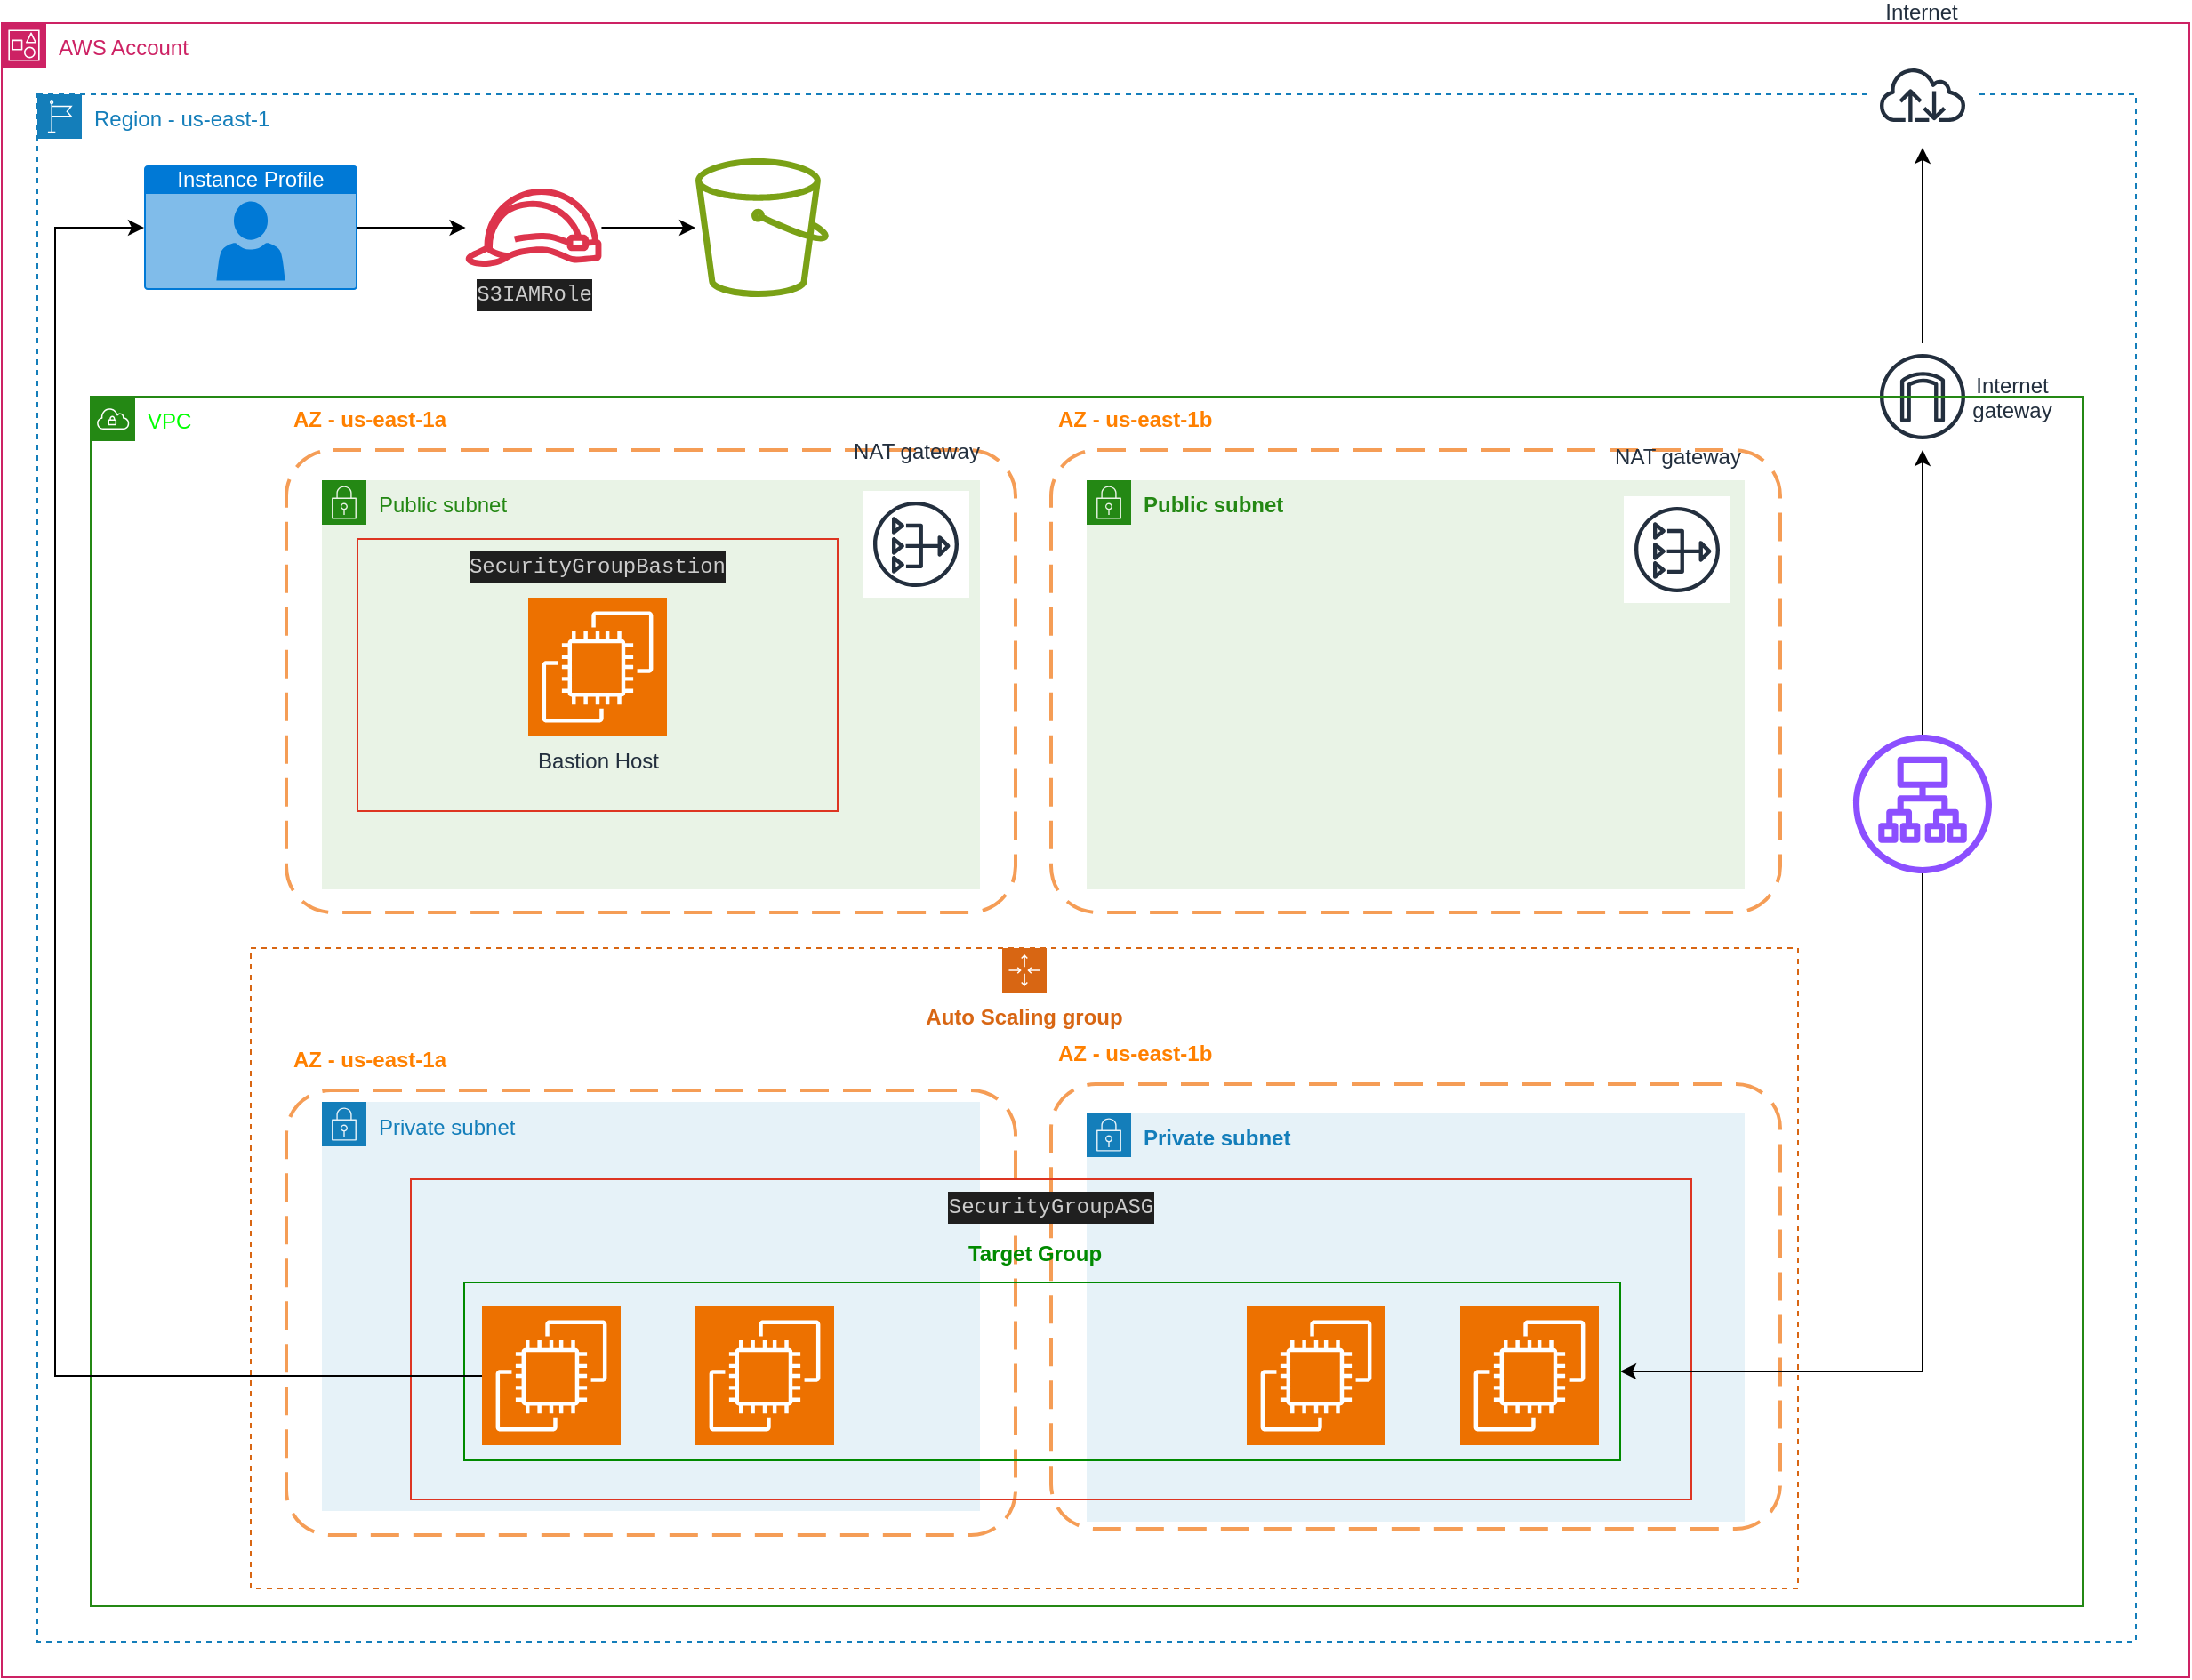 <mxfile version="22.1.8" type="device">
  <diagram name="Page-1" id="EeO2Q27IZ5L0UbrwwxsU">
    <mxGraphModel dx="3013" dy="2390" grid="1" gridSize="10" guides="1" tooltips="1" connect="1" arrows="1" fold="1" page="1" pageScale="1" pageWidth="827" pageHeight="1169" math="0" shadow="0">
      <root>
        <mxCell id="0" />
        <mxCell id="1" parent="0" />
        <mxCell id="LrXoGZKuN1GcTQUu76Cz-57" value="AZ - us-east-1b" style="rounded=1;arcSize=10;dashed=1;strokeColor=#F59D56;fillColor=none;gradientColor=none;dashPattern=8 4;strokeWidth=2;spacingTop=1;movableLabel=1;align=left;glass=0;verticalAlign=top;horizontal=1;fontColor=#FF8000;fontStyle=1" vertex="1" parent="1">
          <mxGeometry x="460" y="446.5" width="410" height="250" as="geometry">
            <mxPoint x="2" y="-32" as="offset" />
          </mxGeometry>
        </mxCell>
        <mxCell id="LrXoGZKuN1GcTQUu76Cz-59" value="Private subnet" style="points=[[0,0],[0.25,0],[0.5,0],[0.75,0],[1,0],[1,0.25],[1,0.5],[1,0.75],[1,1],[0.75,1],[0.5,1],[0.25,1],[0,1],[0,0.75],[0,0.5],[0,0.25]];outlineConnect=0;gradientColor=none;html=1;whiteSpace=wrap;fontSize=12;fontStyle=1;container=1;pointerEvents=0;collapsible=0;recursiveResize=0;shape=mxgraph.aws4.group;grIcon=mxgraph.aws4.group_security_group;grStroke=0;strokeColor=#147EBA;fillColor=#E6F2F8;verticalAlign=top;align=left;spacingLeft=30;fontColor=#147EBA;dashed=0;" vertex="1" parent="1">
          <mxGeometry x="480" y="462.5" width="370" height="230" as="geometry" />
        </mxCell>
        <mxCell id="2" value="AWS Account" style="points=[[0,0],[0.25,0],[0.5,0],[0.75,0],[1,0],[1,0.25],[1,0.5],[1,0.75],[1,1],[0.75,1],[0.5,1],[0.25,1],[0,1],[0,0.75],[0,0.5],[0,0.25]];outlineConnect=0;gradientColor=none;html=1;whiteSpace=wrap;fontSize=12;fontStyle=0;container=1;pointerEvents=0;collapsible=0;recursiveResize=0;shape=mxgraph.aws4.group;grIcon=mxgraph.aws4.group_account;strokeColor=#CD2264;fillColor=none;verticalAlign=top;align=left;spacingLeft=30;fontColor=#CD2264;dashed=0;" parent="1" vertex="1">
          <mxGeometry x="-130" y="-150" width="1230" height="930" as="geometry" />
        </mxCell>
        <mxCell id="3" value="Internet&#xa;gateway" style="sketch=0;outlineConnect=0;fontColor=#232F3E;gradientColor=none;strokeColor=#232F3E;fillColor=#ffffff;dashed=0;verticalLabelPosition=bottom;verticalAlign=top;align=center;html=1;fontSize=12;fontStyle=0;aspect=fixed;shape=mxgraph.aws4.resourceIcon;resIcon=mxgraph.aws4.internet_gateway;flipH=0;flipV=0;direction=east;movable=1;resizable=1;rotatable=1;deletable=1;editable=1;locked=0;connectable=1;movableLabel=1;" parent="2" vertex="1">
          <mxGeometry x="1050" y="180" width="60" height="60" as="geometry">
            <mxPoint x="50" y="-50" as="offset" />
          </mxGeometry>
        </mxCell>
        <mxCell id="15" value="Public subnet" style="points=[[0,0],[0.25,0],[0.5,0],[0.75,0],[1,0],[1,0.25],[1,0.5],[1,0.75],[1,1],[0.75,1],[0.5,1],[0.25,1],[0,1],[0,0.75],[0,0.5],[0,0.25]];outlineConnect=0;gradientColor=none;html=1;whiteSpace=wrap;fontSize=12;fontStyle=0;container=1;pointerEvents=0;collapsible=0;recursiveResize=0;shape=mxgraph.aws4.group;grIcon=mxgraph.aws4.group_security_group;grStroke=0;strokeColor=#248814;fillColor=#E9F3E6;verticalAlign=top;align=left;spacingLeft=30;fontColor=#248814;dashed=0;" parent="1" vertex="1">
          <mxGeometry x="50" y="107" width="370" height="230" as="geometry" />
        </mxCell>
        <mxCell id="4" value="Region -&amp;nbsp;us-east-1" style="points=[[0,0],[0.25,0],[0.5,0],[0.75,0],[1,0],[1,0.25],[1,0.5],[1,0.75],[1,1],[0.75,1],[0.5,1],[0.25,1],[0,1],[0,0.75],[0,0.5],[0,0.25]];outlineConnect=0;gradientColor=none;html=1;whiteSpace=wrap;fontSize=12;fontStyle=0;container=0;pointerEvents=0;collapsible=0;recursiveResize=0;shape=mxgraph.aws4.group;grIcon=mxgraph.aws4.group_region;strokeColor=#147EBA;fillColor=none;verticalAlign=top;align=left;spacingLeft=30;fontColor=#147EBA;dashed=1;" parent="1" vertex="1">
          <mxGeometry x="-110" y="-110" width="1180" height="870" as="geometry" />
        </mxCell>
        <mxCell id="5" value="&lt;font color=&quot;#00ff00&quot;&gt;VPC&lt;/font&gt;" style="points=[[0,0],[0.25,0],[0.5,0],[0.75,0],[1,0],[1,0.25],[1,0.5],[1,0.75],[1,1],[0.75,1],[0.5,1],[0.25,1],[0,1],[0,0.75],[0,0.5],[0,0.25]];outlineConnect=0;gradientColor=none;html=1;whiteSpace=wrap;fontSize=12;fontStyle=0;container=0;pointerEvents=0;collapsible=0;recursiveResize=0;shape=mxgraph.aws4.group;grIcon=mxgraph.aws4.group_vpc;strokeColor=#248814;fillColor=none;verticalAlign=top;align=left;spacingLeft=30;fontColor=#AAB7B8;dashed=0;" parent="1" vertex="1">
          <mxGeometry x="-80" y="60" width="1120" height="680" as="geometry" />
        </mxCell>
        <mxCell id="8" value="Private subnet" style="points=[[0,0],[0.25,0],[0.5,0],[0.75,0],[1,0],[1,0.25],[1,0.5],[1,0.75],[1,1],[0.75,1],[0.5,1],[0.25,1],[0,1],[0,0.75],[0,0.5],[0,0.25]];outlineConnect=0;gradientColor=none;html=1;whiteSpace=wrap;fontSize=12;fontStyle=0;container=1;pointerEvents=0;collapsible=0;recursiveResize=0;shape=mxgraph.aws4.group;grIcon=mxgraph.aws4.group_security_group;grStroke=0;strokeColor=#147EBA;fillColor=#E6F2F8;verticalAlign=top;align=left;spacingLeft=30;fontColor=#147EBA;dashed=0;" parent="1" vertex="1">
          <mxGeometry x="50" y="456.5" width="370" height="230" as="geometry" />
        </mxCell>
        <mxCell id="32" value="Internet" style="sketch=0;outlineConnect=0;fontColor=#232F3E;gradientColor=none;strokeColor=#232F3E;fillColor=#ffffff;dashed=0;verticalLabelPosition=bottom;verticalAlign=top;align=center;html=1;fontSize=12;fontStyle=0;aspect=fixed;shape=mxgraph.aws4.resourceIcon;resIcon=mxgraph.aws4.internet;movableLabel=1;" parent="1" vertex="1">
          <mxGeometry x="920" y="-140" width="60" height="60" as="geometry">
            <mxPoint x="-1" y="-90" as="offset" />
          </mxGeometry>
        </mxCell>
        <mxCell id="35" style="edgeStyle=orthogonalEdgeStyle;rounded=0;orthogonalLoop=1;jettySize=auto;html=1;" parent="1" source="3" target="32" edge="1">
          <mxGeometry relative="1" as="geometry" />
        </mxCell>
        <mxCell id="LrXoGZKuN1GcTQUu76Cz-80" value="Auto Scaling group" style="points=[[0,0],[0.25,0],[0.5,0],[0.75,0],[1,0],[1,0.25],[1,0.5],[1,0.75],[1,1],[0.75,1],[0.5,1],[0.25,1],[0,1],[0,0.75],[0,0.5],[0,0.25]];outlineConnect=0;gradientColor=none;html=1;whiteSpace=wrap;fontSize=12;fontStyle=1;container=0;pointerEvents=0;collapsible=0;recursiveResize=0;shape=mxgraph.aws4.groupCenter;grIcon=mxgraph.aws4.group_auto_scaling_group;grStroke=1;strokeColor=#D86613;fillColor=none;verticalAlign=top;align=center;fontColor=#D86613;dashed=1;spacingTop=25;" vertex="1" parent="1">
          <mxGeometry x="10" y="370" width="870" height="360" as="geometry" />
        </mxCell>
        <mxCell id="6" value="AZ - us-east-1a" style="rounded=1;arcSize=10;dashed=1;strokeColor=#F59D56;fillColor=none;gradientColor=none;dashPattern=8 4;strokeWidth=2;spacingTop=1;movableLabel=1;align=left;glass=0;verticalAlign=top;horizontal=1;fontColor=#FF8000;fontStyle=1" parent="1" vertex="1">
          <mxGeometry x="30" y="90" width="410" height="260" as="geometry">
            <mxPoint x="2" y="-32" as="offset" />
          </mxGeometry>
        </mxCell>
        <mxCell id="7" value="AZ - us-east-1a" style="rounded=1;arcSize=10;dashed=1;strokeColor=#F59D56;fillColor=none;gradientColor=none;dashPattern=8 4;strokeWidth=2;spacingTop=1;movableLabel=1;align=left;glass=0;verticalAlign=top;horizontal=1;fontColor=#FF8000;fontStyle=1" parent="1" vertex="1">
          <mxGeometry x="30" y="450" width="410" height="250" as="geometry">
            <mxPoint x="2" y="-32" as="offset" />
          </mxGeometry>
        </mxCell>
        <mxCell id="LrXoGZKuN1GcTQUu76Cz-58" value="AZ - us-east-1b" style="rounded=1;arcSize=10;dashed=1;strokeColor=#F59D56;fillColor=none;gradientColor=none;dashPattern=8 4;strokeWidth=2;spacingTop=1;movableLabel=1;align=left;glass=0;verticalAlign=top;horizontal=1;fontColor=#FF8000;fontStyle=1" vertex="1" parent="1">
          <mxGeometry x="460" y="90" width="410" height="260" as="geometry">
            <mxPoint x="2" y="-32" as="offset" />
          </mxGeometry>
        </mxCell>
        <mxCell id="LrXoGZKuN1GcTQUu76Cz-66" value="Public subnet" style="points=[[0,0],[0.25,0],[0.5,0],[0.75,0],[1,0],[1,0.25],[1,0.5],[1,0.75],[1,1],[0.75,1],[0.5,1],[0.25,1],[0,1],[0,0.75],[0,0.5],[0,0.25]];outlineConnect=0;gradientColor=none;html=1;whiteSpace=wrap;fontSize=12;fontStyle=1;container=1;pointerEvents=0;collapsible=0;recursiveResize=0;shape=mxgraph.aws4.group;grIcon=mxgraph.aws4.group_security_group;grStroke=0;strokeColor=#248814;fillColor=#E9F3E6;verticalAlign=top;align=left;spacingLeft=30;fontColor=#248814;dashed=0;" vertex="1" parent="1">
          <mxGeometry x="480" y="107" width="370" height="230" as="geometry" />
        </mxCell>
        <mxCell id="LrXoGZKuN1GcTQUu76Cz-78" value="NAT gateway" style="sketch=0;outlineConnect=0;fontColor=#232F3E;gradientColor=none;strokeColor=#232F3E;fillColor=#ffffff;dashed=0;verticalLabelPosition=bottom;verticalAlign=top;align=center;html=1;fontSize=12;fontStyle=0;aspect=fixed;shape=mxgraph.aws4.resourceIcon;resIcon=mxgraph.aws4.nat_gateway;movableLabel=1;" vertex="1" parent="LrXoGZKuN1GcTQUu76Cz-66">
          <mxGeometry x="302" y="9" width="60" height="60" as="geometry">
            <mxPoint y="-96" as="offset" />
          </mxGeometry>
        </mxCell>
        <mxCell id="LrXoGZKuN1GcTQUu76Cz-79" value="NAT gateway" style="sketch=0;outlineConnect=0;fontColor=#232F3E;gradientColor=none;strokeColor=#232F3E;fillColor=#ffffff;dashed=0;verticalLabelPosition=bottom;verticalAlign=top;align=center;html=1;fontSize=12;fontStyle=0;aspect=fixed;shape=mxgraph.aws4.resourceIcon;resIcon=mxgraph.aws4.nat_gateway;movableLabel=1;" vertex="1" parent="1">
          <mxGeometry x="354" y="113" width="60" height="60" as="geometry">
            <mxPoint y="-96" as="offset" />
          </mxGeometry>
        </mxCell>
        <mxCell id="LrXoGZKuN1GcTQUu76Cz-86" value="&lt;div style=&quot;color: rgb(204, 204, 204); background-color: rgb(31, 31, 31); font-family: Menlo, Monaco, &amp;quot;Courier New&amp;quot;, monospace; line-height: 18px;&quot;&gt;SecurityGroupASG&lt;/div&gt;" style="fillColor=none;strokeColor=#DD3522;verticalAlign=top;fontStyle=0;fontColor=#DD3522;whiteSpace=wrap;html=1;" vertex="1" parent="1">
          <mxGeometry x="100" y="500" width="720" height="180" as="geometry" />
        </mxCell>
        <mxCell id="LrXoGZKuN1GcTQUu76Cz-94" style="edgeStyle=orthogonalEdgeStyle;rounded=0;orthogonalLoop=1;jettySize=auto;html=1;fontFamily=Helvetica;fontSize=12;fontColor=#DD3522;entryX=1;entryY=0.5;entryDx=0;entryDy=0;" edge="1" parent="1" source="LrXoGZKuN1GcTQUu76Cz-92" target="LrXoGZKuN1GcTQUu76Cz-100">
          <mxGeometry relative="1" as="geometry">
            <Array as="points">
              <mxPoint x="950" y="608" />
            </Array>
          </mxGeometry>
        </mxCell>
        <mxCell id="LrXoGZKuN1GcTQUu76Cz-101" style="edgeStyle=orthogonalEdgeStyle;rounded=0;orthogonalLoop=1;jettySize=auto;html=1;fontFamily=Helvetica;fontSize=12;fontColor=#DD3522;" edge="1" parent="1" source="LrXoGZKuN1GcTQUu76Cz-92" target="3">
          <mxGeometry relative="1" as="geometry" />
        </mxCell>
        <mxCell id="LrXoGZKuN1GcTQUu76Cz-92" value="" style="sketch=0;outlineConnect=0;fontColor=#232F3E;gradientColor=none;fillColor=#8C4FFF;strokeColor=none;dashed=0;verticalLabelPosition=bottom;verticalAlign=top;align=center;html=1;fontSize=12;fontStyle=0;aspect=fixed;pointerEvents=1;shape=mxgraph.aws4.application_load_balancer;fontFamily=Helvetica;" vertex="1" parent="1">
          <mxGeometry x="911" y="250" width="78" height="78" as="geometry" />
        </mxCell>
        <mxCell id="LrXoGZKuN1GcTQUu76Cz-102" value="" style="sketch=0;outlineConnect=0;fontColor=#232F3E;gradientColor=none;fillColor=#7AA116;strokeColor=none;dashed=0;verticalLabelPosition=bottom;verticalAlign=top;align=center;html=1;fontSize=12;fontStyle=0;aspect=fixed;pointerEvents=1;shape=mxgraph.aws4.bucket;fontFamily=Helvetica;" vertex="1" parent="1">
          <mxGeometry x="260" y="-74" width="75" height="78" as="geometry" />
        </mxCell>
        <mxCell id="LrXoGZKuN1GcTQUu76Cz-107" style="edgeStyle=orthogonalEdgeStyle;rounded=0;orthogonalLoop=1;jettySize=auto;html=1;fontFamily=Helvetica;fontSize=12;fontColor=#DD3522;" edge="1" parent="1" source="LrXoGZKuN1GcTQUu76Cz-103" target="LrXoGZKuN1GcTQUu76Cz-102">
          <mxGeometry relative="1" as="geometry" />
        </mxCell>
        <mxCell id="LrXoGZKuN1GcTQUu76Cz-103" value="&lt;div style=&quot;color: rgb(204, 204, 204); background-color: rgb(31, 31, 31); font-family: Menlo, Monaco, &amp;quot;Courier New&amp;quot;, monospace; line-height: 18px;&quot;&gt;S3IAMRole&lt;/div&gt;" style="sketch=0;outlineConnect=0;fontColor=#232F3E;gradientColor=none;fillColor=#DD344C;strokeColor=none;dashed=0;verticalLabelPosition=bottom;verticalAlign=top;align=center;html=1;fontSize=12;fontStyle=0;aspect=fixed;pointerEvents=1;shape=mxgraph.aws4.role;fontFamily=Helvetica;" vertex="1" parent="1">
          <mxGeometry x="130" y="-57" width="78" height="44" as="geometry" />
        </mxCell>
        <mxCell id="LrXoGZKuN1GcTQUu76Cz-106" style="edgeStyle=orthogonalEdgeStyle;rounded=0;orthogonalLoop=1;jettySize=auto;html=1;fontFamily=Helvetica;fontSize=12;fontColor=#DD3522;" edge="1" parent="1" source="LrXoGZKuN1GcTQUu76Cz-104" target="LrXoGZKuN1GcTQUu76Cz-103">
          <mxGeometry relative="1" as="geometry" />
        </mxCell>
        <mxCell id="LrXoGZKuN1GcTQUu76Cz-100" value="&lt;b&gt;&lt;font color=&quot;#008a00&quot;&gt;Target Group&lt;/font&gt;&lt;/b&gt;" style="whiteSpace=wrap;html=1;align=center;verticalAlign=top;fontFamily=Helvetica;fontSize=12;fillColor=none;movableLabel=1;strokeColor=#008A00;fontColor=#ffffff;" vertex="1" parent="1">
          <mxGeometry x="130" y="558" width="650" height="100" as="geometry">
            <mxPoint x="-4" y="-30" as="offset" />
          </mxGeometry>
        </mxCell>
        <mxCell id="LrXoGZKuN1GcTQUu76Cz-104" value="Instance Profile&lt;br&gt;" style="html=1;whiteSpace=wrap;strokeColor=none;fillColor=#0079D6;labelPosition=center;verticalLabelPosition=middle;verticalAlign=top;align=center;fontSize=12;outlineConnect=0;spacingTop=-6;fontColor=#FFFFFF;sketch=0;shape=mxgraph.sitemap.profile;fontFamily=Helvetica;" vertex="1" parent="1">
          <mxGeometry x="-50" y="-70" width="120" height="70" as="geometry" />
        </mxCell>
        <mxCell id="LrXoGZKuN1GcTQUu76Cz-105" style="edgeStyle=orthogonalEdgeStyle;rounded=0;orthogonalLoop=1;jettySize=auto;html=1;entryX=0;entryY=0.5;entryDx=0;entryDy=0;entryPerimeter=0;fontFamily=Helvetica;fontSize=12;fontColor=#DD3522;exitX=0;exitY=0.5;exitDx=0;exitDy=0;exitPerimeter=0;" edge="1" parent="1" source="LrXoGZKuN1GcTQUu76Cz-87" target="LrXoGZKuN1GcTQUu76Cz-104">
          <mxGeometry relative="1" as="geometry">
            <mxPoint x="130" y="611" as="sourcePoint" />
            <Array as="points">
              <mxPoint x="-100" y="611" />
              <mxPoint x="-100" y="-35" />
            </Array>
          </mxGeometry>
        </mxCell>
        <mxCell id="LrXoGZKuN1GcTQUu76Cz-109" value="&lt;div style=&quot;color: rgb(204, 204, 204); background-color: rgb(31, 31, 31); font-family: Menlo, Monaco, &amp;quot;Courier New&amp;quot;, monospace; line-height: 18px;&quot;&gt;&lt;div style=&quot;line-height: 18px;&quot;&gt;SecurityGroupBastion&lt;/div&gt;&lt;/div&gt;" style="fillColor=none;strokeColor=#DD3522;verticalAlign=top;fontStyle=0;fontColor=#DD3522;whiteSpace=wrap;html=1;" vertex="1" parent="1">
          <mxGeometry x="70" y="140" width="270" height="153" as="geometry" />
        </mxCell>
        <mxCell id="LrXoGZKuN1GcTQUu76Cz-108" value="Bastion Host" style="sketch=0;points=[[0,0,0],[0.25,0,0],[0.5,0,0],[0.75,0,0],[1,0,0],[0,1,0],[0.25,1,0],[0.5,1,0],[0.75,1,0],[1,1,0],[0,0.25,0],[0,0.5,0],[0,0.75,0],[1,0.25,0],[1,0.5,0],[1,0.75,0]];outlineConnect=0;fontColor=#232F3E;fillColor=#ED7100;strokeColor=#ffffff;dashed=0;verticalLabelPosition=bottom;verticalAlign=top;align=center;html=1;fontSize=12;fontStyle=0;aspect=fixed;shape=mxgraph.aws4.resourceIcon;resIcon=mxgraph.aws4.ec2;" vertex="1" parent="1">
          <mxGeometry x="166" y="173" width="78" height="78" as="geometry" />
        </mxCell>
        <mxCell id="LrXoGZKuN1GcTQUu76Cz-87" value="" style="sketch=0;points=[[0,0,0],[0.25,0,0],[0.5,0,0],[0.75,0,0],[1,0,0],[0,1,0],[0.25,1,0],[0.5,1,0],[0.75,1,0],[1,1,0],[0,0.25,0],[0,0.5,0],[0,0.75,0],[1,0.25,0],[1,0.5,0],[1,0.75,0]];outlineConnect=0;fontColor=#232F3E;fillColor=#ED7100;strokeColor=#ffffff;dashed=0;verticalLabelPosition=bottom;verticalAlign=top;align=center;html=1;fontSize=12;fontStyle=0;aspect=fixed;shape=mxgraph.aws4.resourceIcon;resIcon=mxgraph.aws4.ec2;" vertex="1" parent="1">
          <mxGeometry x="140" y="571.5" width="78" height="78" as="geometry" />
        </mxCell>
        <mxCell id="LrXoGZKuN1GcTQUu76Cz-88" value="" style="sketch=0;points=[[0,0,0],[0.25,0,0],[0.5,0,0],[0.75,0,0],[1,0,0],[0,1,0],[0.25,1,0],[0.5,1,0],[0.75,1,0],[1,1,0],[0,0.25,0],[0,0.5,0],[0,0.75,0],[1,0.25,0],[1,0.5,0],[1,0.75,0]];outlineConnect=0;fontColor=#232F3E;fillColor=#ED7100;strokeColor=#ffffff;dashed=0;verticalLabelPosition=bottom;verticalAlign=top;align=center;html=1;fontSize=12;fontStyle=0;aspect=fixed;shape=mxgraph.aws4.resourceIcon;resIcon=mxgraph.aws4.ec2;" vertex="1" parent="1">
          <mxGeometry x="260" y="571.5" width="78" height="78" as="geometry" />
        </mxCell>
        <mxCell id="LrXoGZKuN1GcTQUu76Cz-90" value="" style="sketch=0;points=[[0,0,0],[0.25,0,0],[0.5,0,0],[0.75,0,0],[1,0,0],[0,1,0],[0.25,1,0],[0.5,1,0],[0.75,1,0],[1,1,0],[0,0.25,0],[0,0.5,0],[0,0.75,0],[1,0.25,0],[1,0.5,0],[1,0.75,0]];outlineConnect=0;fontColor=#232F3E;fillColor=#ED7100;strokeColor=#ffffff;dashed=0;verticalLabelPosition=bottom;verticalAlign=top;align=center;html=1;fontSize=12;fontStyle=0;aspect=fixed;shape=mxgraph.aws4.resourceIcon;resIcon=mxgraph.aws4.ec2;" vertex="1" parent="1">
          <mxGeometry x="570" y="571.5" width="78" height="78" as="geometry" />
        </mxCell>
        <mxCell id="LrXoGZKuN1GcTQUu76Cz-91" value="" style="sketch=0;points=[[0,0,0],[0.25,0,0],[0.5,0,0],[0.75,0,0],[1,0,0],[0,1,0],[0.25,1,0],[0.5,1,0],[0.75,1,0],[1,1,0],[0,0.25,0],[0,0.5,0],[0,0.75,0],[1,0.25,0],[1,0.5,0],[1,0.75,0]];outlineConnect=0;fontColor=#232F3E;fillColor=#ED7100;strokeColor=#ffffff;dashed=0;verticalLabelPosition=bottom;verticalAlign=top;align=center;html=1;fontSize=12;fontStyle=0;aspect=fixed;shape=mxgraph.aws4.resourceIcon;resIcon=mxgraph.aws4.ec2;" vertex="1" parent="1">
          <mxGeometry x="690" y="571.5" width="78" height="78" as="geometry" />
        </mxCell>
      </root>
    </mxGraphModel>
  </diagram>
</mxfile>
